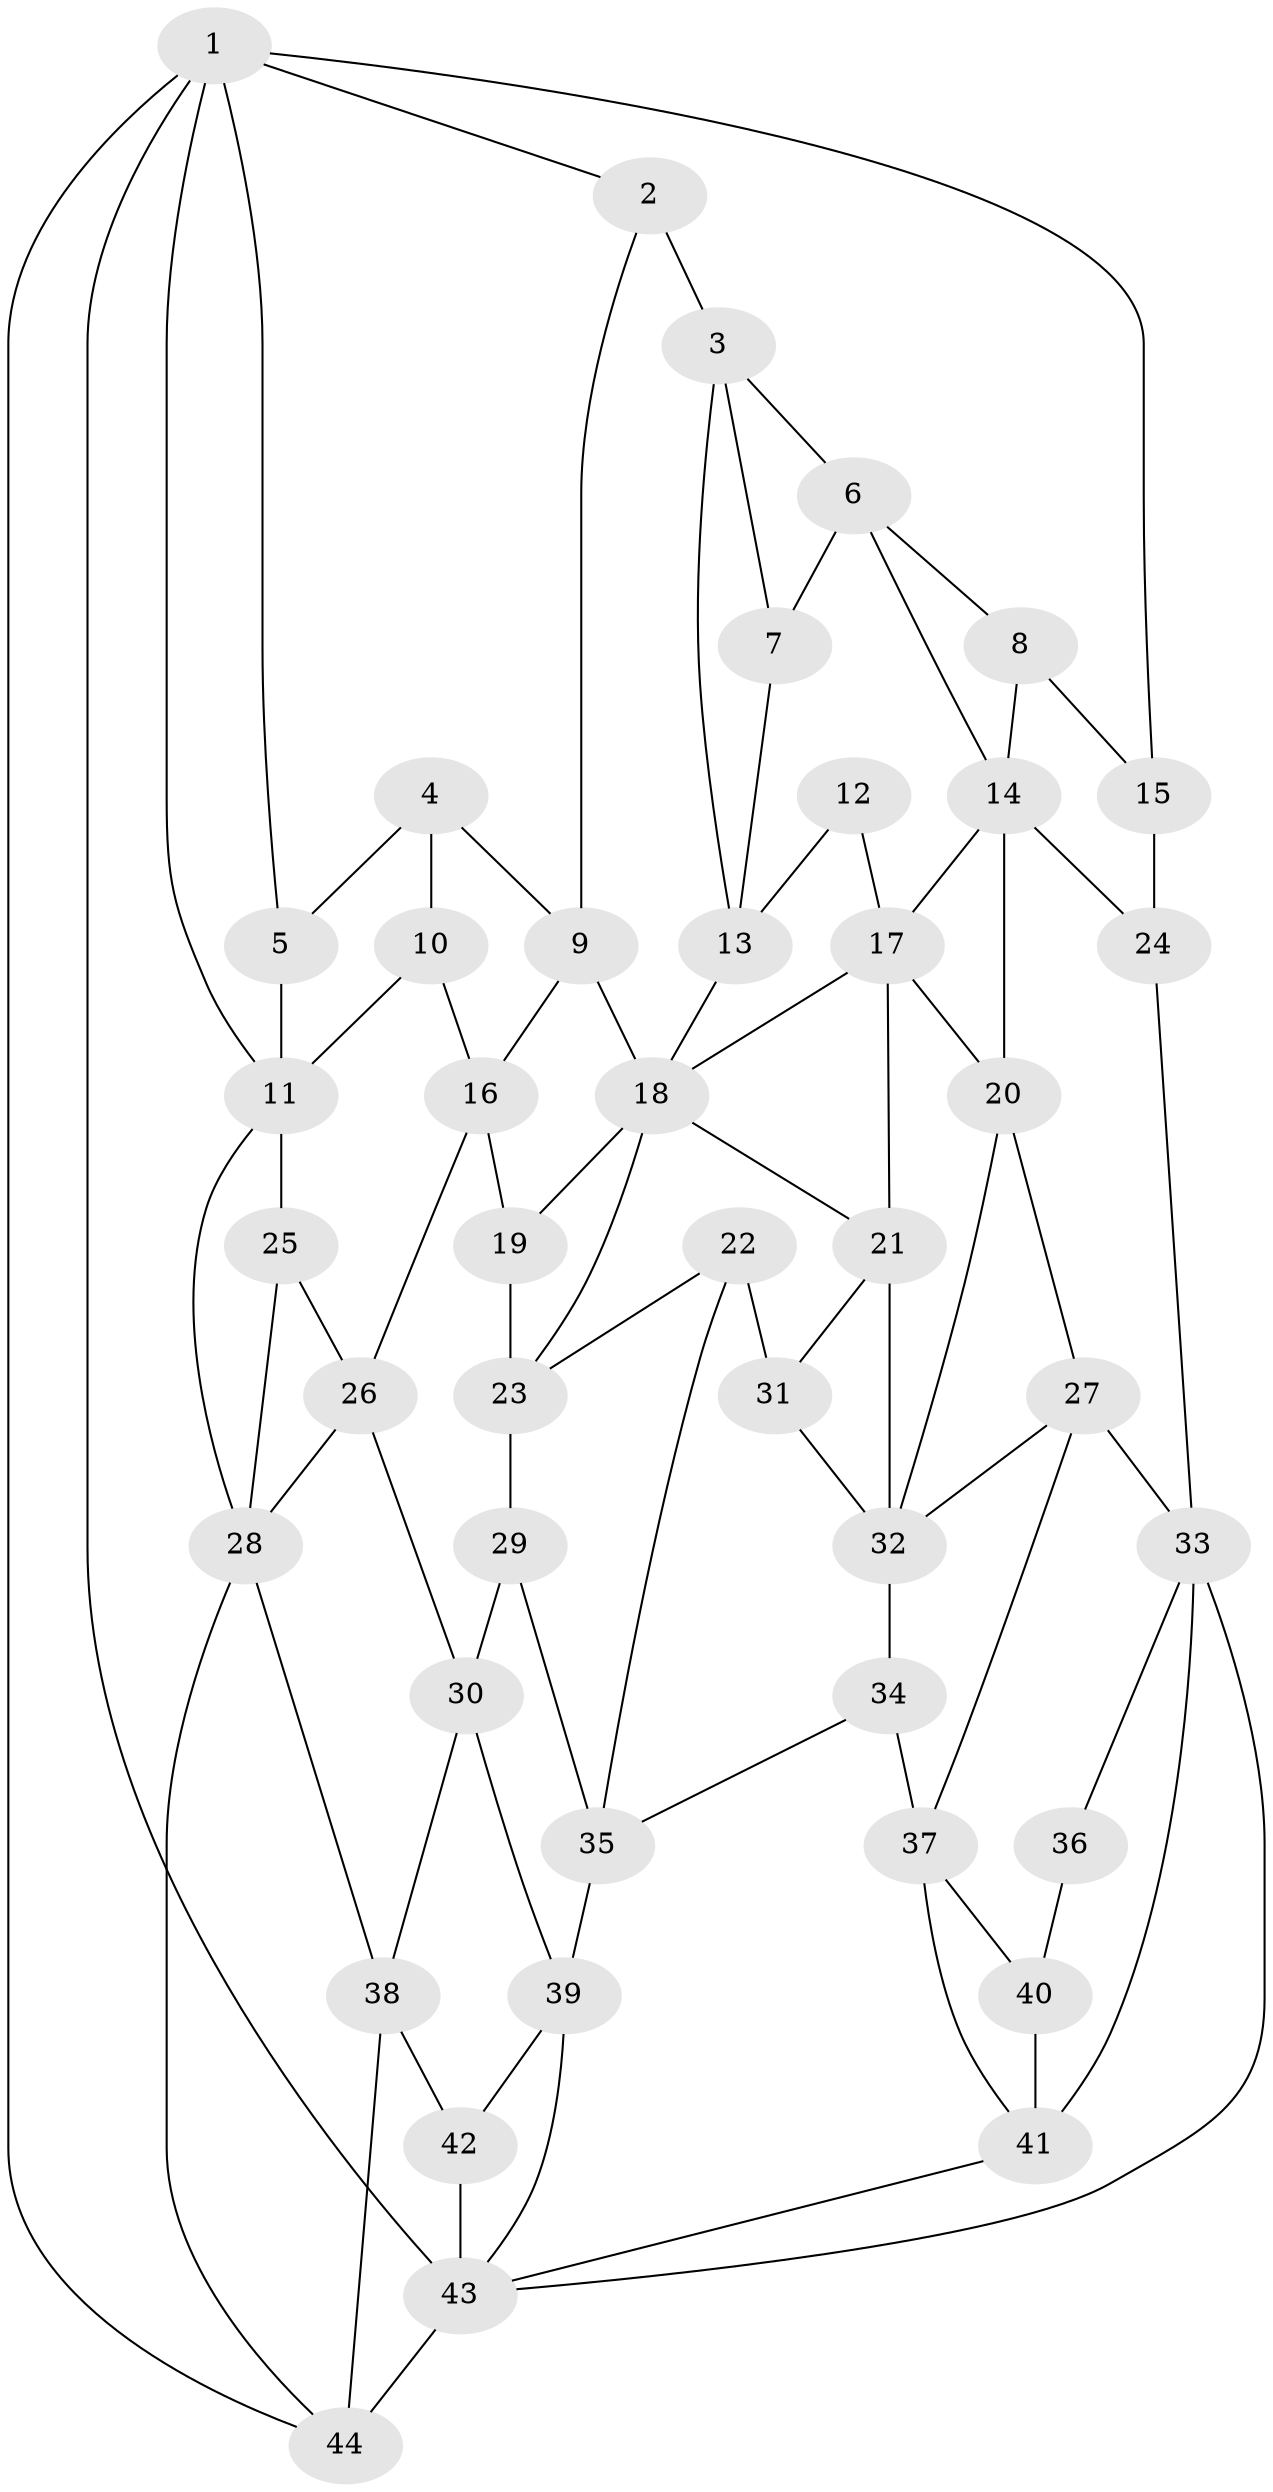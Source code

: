 // original degree distribution, {3: 0.021739130434782608, 4: 0.21739130434782608, 6: 0.21739130434782608, 5: 0.5434782608695652}
// Generated by graph-tools (version 1.1) at 2025/38/03/04/25 23:38:36]
// undirected, 44 vertices, 84 edges
graph export_dot {
  node [color=gray90,style=filled];
  1;
  2;
  3;
  4;
  5;
  6;
  7;
  8;
  9;
  10;
  11;
  12;
  13;
  14;
  15;
  16;
  17;
  18;
  19;
  20;
  21;
  22;
  23;
  24;
  25;
  26;
  27;
  28;
  29;
  30;
  31;
  32;
  33;
  34;
  35;
  36;
  37;
  38;
  39;
  40;
  41;
  42;
  43;
  44;
  1 -- 2 [weight=1.0];
  1 -- 5 [weight=1.0];
  1 -- 11 [weight=1.0];
  1 -- 15 [weight=1.0];
  1 -- 43 [weight=1.0];
  1 -- 44 [weight=1.0];
  2 -- 3 [weight=2.0];
  2 -- 9 [weight=1.0];
  3 -- 6 [weight=2.0];
  3 -- 7 [weight=1.0];
  3 -- 13 [weight=1.0];
  4 -- 5 [weight=1.0];
  4 -- 9 [weight=1.0];
  4 -- 10 [weight=1.0];
  5 -- 11 [weight=1.0];
  6 -- 7 [weight=1.0];
  6 -- 8 [weight=1.0];
  6 -- 14 [weight=1.0];
  7 -- 13 [weight=1.0];
  8 -- 14 [weight=1.0];
  8 -- 15 [weight=2.0];
  9 -- 16 [weight=1.0];
  9 -- 18 [weight=1.0];
  10 -- 11 [weight=2.0];
  10 -- 16 [weight=1.0];
  11 -- 25 [weight=1.0];
  11 -- 28 [weight=1.0];
  12 -- 13 [weight=1.0];
  12 -- 17 [weight=2.0];
  13 -- 18 [weight=1.0];
  14 -- 17 [weight=1.0];
  14 -- 20 [weight=1.0];
  14 -- 24 [weight=1.0];
  15 -- 24 [weight=2.0];
  16 -- 19 [weight=1.0];
  16 -- 26 [weight=1.0];
  17 -- 18 [weight=1.0];
  17 -- 20 [weight=1.0];
  17 -- 21 [weight=1.0];
  18 -- 19 [weight=1.0];
  18 -- 21 [weight=1.0];
  18 -- 23 [weight=1.0];
  19 -- 23 [weight=2.0];
  20 -- 27 [weight=1.0];
  20 -- 32 [weight=1.0];
  21 -- 31 [weight=1.0];
  21 -- 32 [weight=1.0];
  22 -- 23 [weight=1.0];
  22 -- 31 [weight=1.0];
  22 -- 35 [weight=1.0];
  23 -- 29 [weight=2.0];
  24 -- 33 [weight=2.0];
  25 -- 26 [weight=2.0];
  25 -- 28 [weight=1.0];
  26 -- 28 [weight=1.0];
  26 -- 30 [weight=1.0];
  27 -- 32 [weight=1.0];
  27 -- 33 [weight=1.0];
  27 -- 37 [weight=2.0];
  28 -- 38 [weight=1.0];
  28 -- 44 [weight=1.0];
  29 -- 30 [weight=2.0];
  29 -- 35 [weight=1.0];
  30 -- 38 [weight=1.0];
  30 -- 39 [weight=1.0];
  31 -- 32 [weight=2.0];
  32 -- 34 [weight=1.0];
  33 -- 36 [weight=1.0];
  33 -- 41 [weight=1.0];
  33 -- 43 [weight=1.0];
  34 -- 35 [weight=1.0];
  34 -- 37 [weight=1.0];
  35 -- 39 [weight=2.0];
  36 -- 40 [weight=2.0];
  37 -- 40 [weight=2.0];
  37 -- 41 [weight=1.0];
  38 -- 42 [weight=1.0];
  38 -- 44 [weight=1.0];
  39 -- 42 [weight=2.0];
  39 -- 43 [weight=1.0];
  40 -- 41 [weight=2.0];
  41 -- 43 [weight=1.0];
  42 -- 43 [weight=1.0];
  43 -- 44 [weight=2.0];
}
